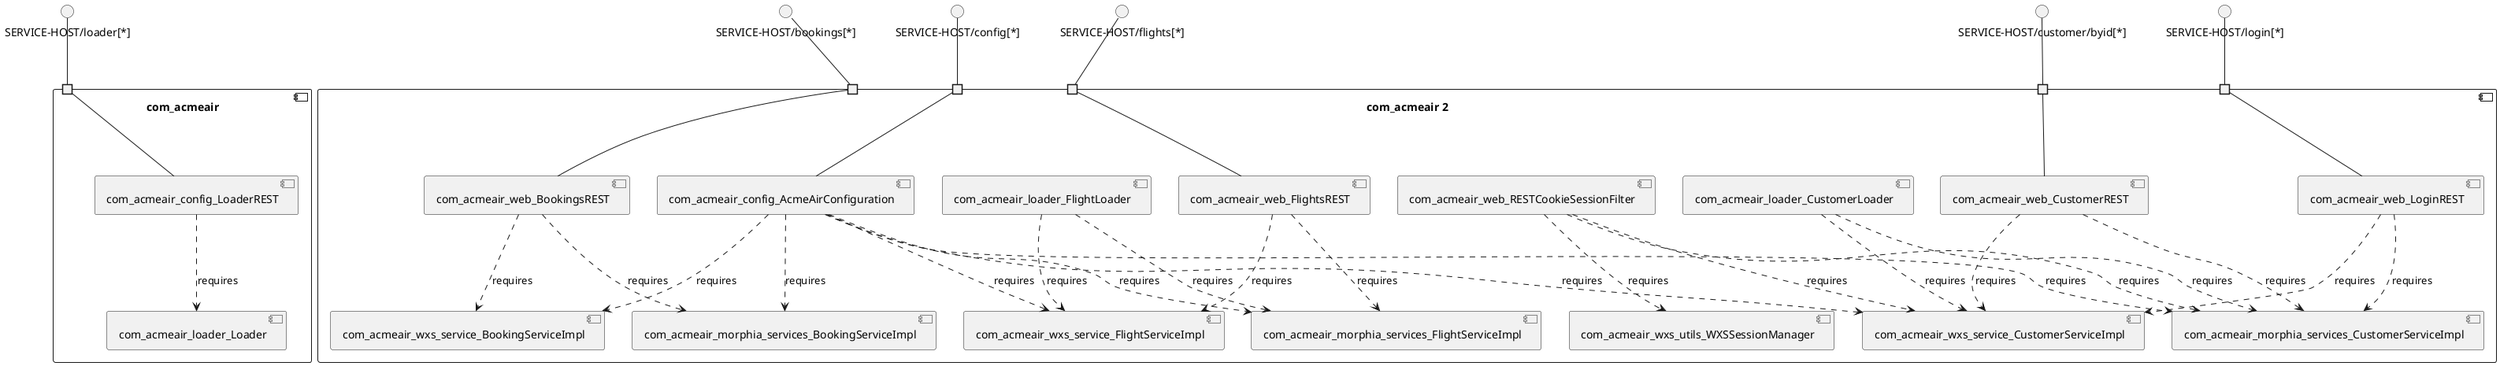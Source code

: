 @startuml
skinparam fixCircleLabelOverlapping true
skinparam componentStyle uml2
component "com_acmeair\n\n\n\n\n\n" {
[com_acmeair_loader_Loader]
[com_acmeair_config_LoaderREST]
portin " " as com_acmeair_requires_SERVICE_HOST_loader_
[com_acmeair_config_LoaderREST]..>[com_acmeair_loader_Loader] : requires
"com_acmeair_requires_SERVICE_HOST_loader_"--[com_acmeair_config_LoaderREST]
}
interface "SERVICE-HOST/loader[*]" as interface.SERVICE_HOST_loader_
interface.SERVICE_HOST_loader_--"com_acmeair_requires_SERVICE_HOST_loader_"
component "com_acmeair 2\n\n\n\n\n\n" {
[com_acmeair_morphia_services_BookingServiceImpl]
[com_acmeair_wxs_service_CustomerServiceImpl]
[com_acmeair_morphia_services_FlightServiceImpl]
[com_acmeair_loader_CustomerLoader]
[com_acmeair_web_BookingsREST]
[com_acmeair_web_CustomerREST]
[com_acmeair_wxs_utils_WXSSessionManager]
[com_acmeair_loader_FlightLoader]
[com_acmeair_wxs_service_FlightServiceImpl]
[com_acmeair_morphia_services_CustomerServiceImpl]
[com_acmeair_web_LoginREST]
[com_acmeair_web_FlightsREST]
[com_acmeair_web_RESTCookieSessionFilter]
[com_acmeair_wxs_service_BookingServiceImpl]
[com_acmeair_config_AcmeAirConfiguration]
portin " " as com_acmeair_2_requires_SERVICE_HOST_config_
portin " " as com_acmeair_2_requires_SERVICE_HOST_flights_
portin " " as com_acmeair_2_requires_SERVICE_HOST_bookings_
portin " " as com_acmeair_2_requires_SERVICE_HOST_customer_byid_
portin " " as com_acmeair_2_requires_SERVICE_HOST_login_
[com_acmeair_web_BookingsREST]..>[com_acmeair_morphia_services_BookingServiceImpl] : requires
[com_acmeair_config_AcmeAirConfiguration]..>[com_acmeair_wxs_service_CustomerServiceImpl] : requires
[com_acmeair_web_CustomerREST]..>[com_acmeair_morphia_services_CustomerServiceImpl] : requires
[com_acmeair_config_AcmeAirConfiguration]..>[com_acmeair_morphia_services_BookingServiceImpl] : requires
[com_acmeair_web_RESTCookieSessionFilter]..>[com_acmeair_morphia_services_CustomerServiceImpl] : requires
[com_acmeair_web_RESTCookieSessionFilter]..>[com_acmeair_wxs_utils_WXSSessionManager] : requires
[com_acmeair_config_AcmeAirConfiguration]..>[com_acmeair_morphia_services_CustomerServiceImpl] : requires
[com_acmeair_loader_CustomerLoader]..>[com_acmeair_morphia_services_CustomerServiceImpl] : requires
[com_acmeair_loader_FlightLoader]..>[com_acmeair_wxs_service_FlightServiceImpl] : requires
[com_acmeair_web_LoginREST]..>[com_acmeair_morphia_services_CustomerServiceImpl] : requires
[com_acmeair_web_RESTCookieSessionFilter]..>[com_acmeair_wxs_service_CustomerServiceImpl] : requires
[com_acmeair_config_AcmeAirConfiguration]..>[com_acmeair_wxs_service_FlightServiceImpl] : requires
[com_acmeair_web_BookingsREST]..>[com_acmeair_wxs_service_BookingServiceImpl] : requires
[com_acmeair_config_AcmeAirConfiguration]..>[com_acmeair_wxs_service_BookingServiceImpl] : requires
[com_acmeair_loader_FlightLoader]..>[com_acmeair_morphia_services_FlightServiceImpl] : requires
[com_acmeair_web_LoginREST]..>[com_acmeair_wxs_service_CustomerServiceImpl] : requires
[com_acmeair_config_AcmeAirConfiguration]..>[com_acmeair_morphia_services_FlightServiceImpl] : requires
[com_acmeair_web_FlightsREST]..>[com_acmeair_wxs_service_FlightServiceImpl] : requires
[com_acmeair_loader_CustomerLoader]..>[com_acmeair_wxs_service_CustomerServiceImpl] : requires
[com_acmeair_web_FlightsREST]..>[com_acmeair_morphia_services_FlightServiceImpl] : requires
[com_acmeair_web_CustomerREST]..>[com_acmeair_wxs_service_CustomerServiceImpl] : requires
"com_acmeair_2_requires_SERVICE_HOST_customer_byid_"--[com_acmeair_web_CustomerREST]
"com_acmeair_2_requires_SERVICE_HOST_bookings_"--[com_acmeair_web_BookingsREST]
"com_acmeair_2_requires_SERVICE_HOST_config_"--[com_acmeair_config_AcmeAirConfiguration]
"com_acmeair_2_requires_SERVICE_HOST_flights_"--[com_acmeair_web_FlightsREST]
"com_acmeair_2_requires_SERVICE_HOST_login_"--[com_acmeair_web_LoginREST]
}
interface "SERVICE-HOST/bookings[*]" as interface.SERVICE_HOST_bookings_
interface.SERVICE_HOST_bookings_--"com_acmeair_2_requires_SERVICE_HOST_bookings_"
interface "SERVICE-HOST/config[*]" as interface.SERVICE_HOST_config_
interface.SERVICE_HOST_config_--"com_acmeair_2_requires_SERVICE_HOST_config_"
interface "SERVICE-HOST/customer/byid[*]" as interface.SERVICE_HOST_customer_byid_
interface.SERVICE_HOST_customer_byid_--"com_acmeair_2_requires_SERVICE_HOST_customer_byid_"
interface "SERVICE-HOST/flights[*]" as interface.SERVICE_HOST_flights_
interface.SERVICE_HOST_flights_--"com_acmeair_2_requires_SERVICE_HOST_flights_"
interface "SERVICE-HOST/login[*]" as interface.SERVICE_HOST_login_
interface.SERVICE_HOST_login_--"com_acmeair_2_requires_SERVICE_HOST_login_"

@enduml
